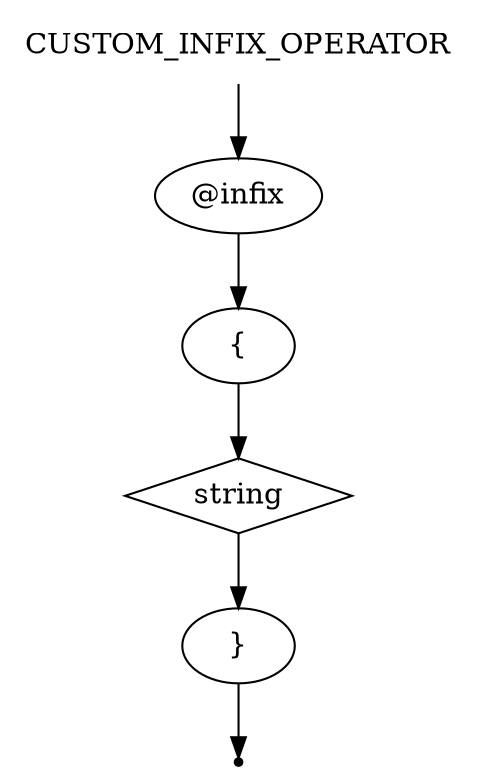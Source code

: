 digraph CUSTOM_INFIX_OPERATOR {
    start [label=CUSTOM_INFIX_OPERATOR shape=plaintext]
    custom_infix_prefix [label="@infix" shape=oval]
    br_open [label="{" shape=oval]
    string [label=string shape=diamond]
    br_close [label="}" shape=oval]
    end [label="" shape=point]

    start -> custom_infix_prefix
    custom_infix_prefix -> br_open
    br_open -> string
    string -> br_close
    br_close -> end
}